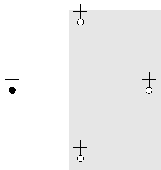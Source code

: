 size(0cm, 3cm);

transform fontsc = scale(1);

pair[] pts = {(3, 0), (0, 3), (-3, 0), (0, -3)};
int[] labs = {1, 1, 0, 1};

path rect = (-0.5, -3.5) -- (-0.5, 3.5) -- (3.5, 3.5) -- (3.5, -3.5) -- cycle;
fill(rect, lightgray);

for (int i = 0; i < pts.length; ++i) {
  int k = labs[i];
  
  pair pos = pts[i];
  path circ = circle(pos, 0.1);
  pen fillclr = (k == 1? white : black);
  draw(circ);
  fill(circ, fillclr);
  
  string str = (k == 1 ? "$+$" : "$-$");
  Label l = Label(str, pos + (0, 0.5));
  label(fontsc * l);
}
